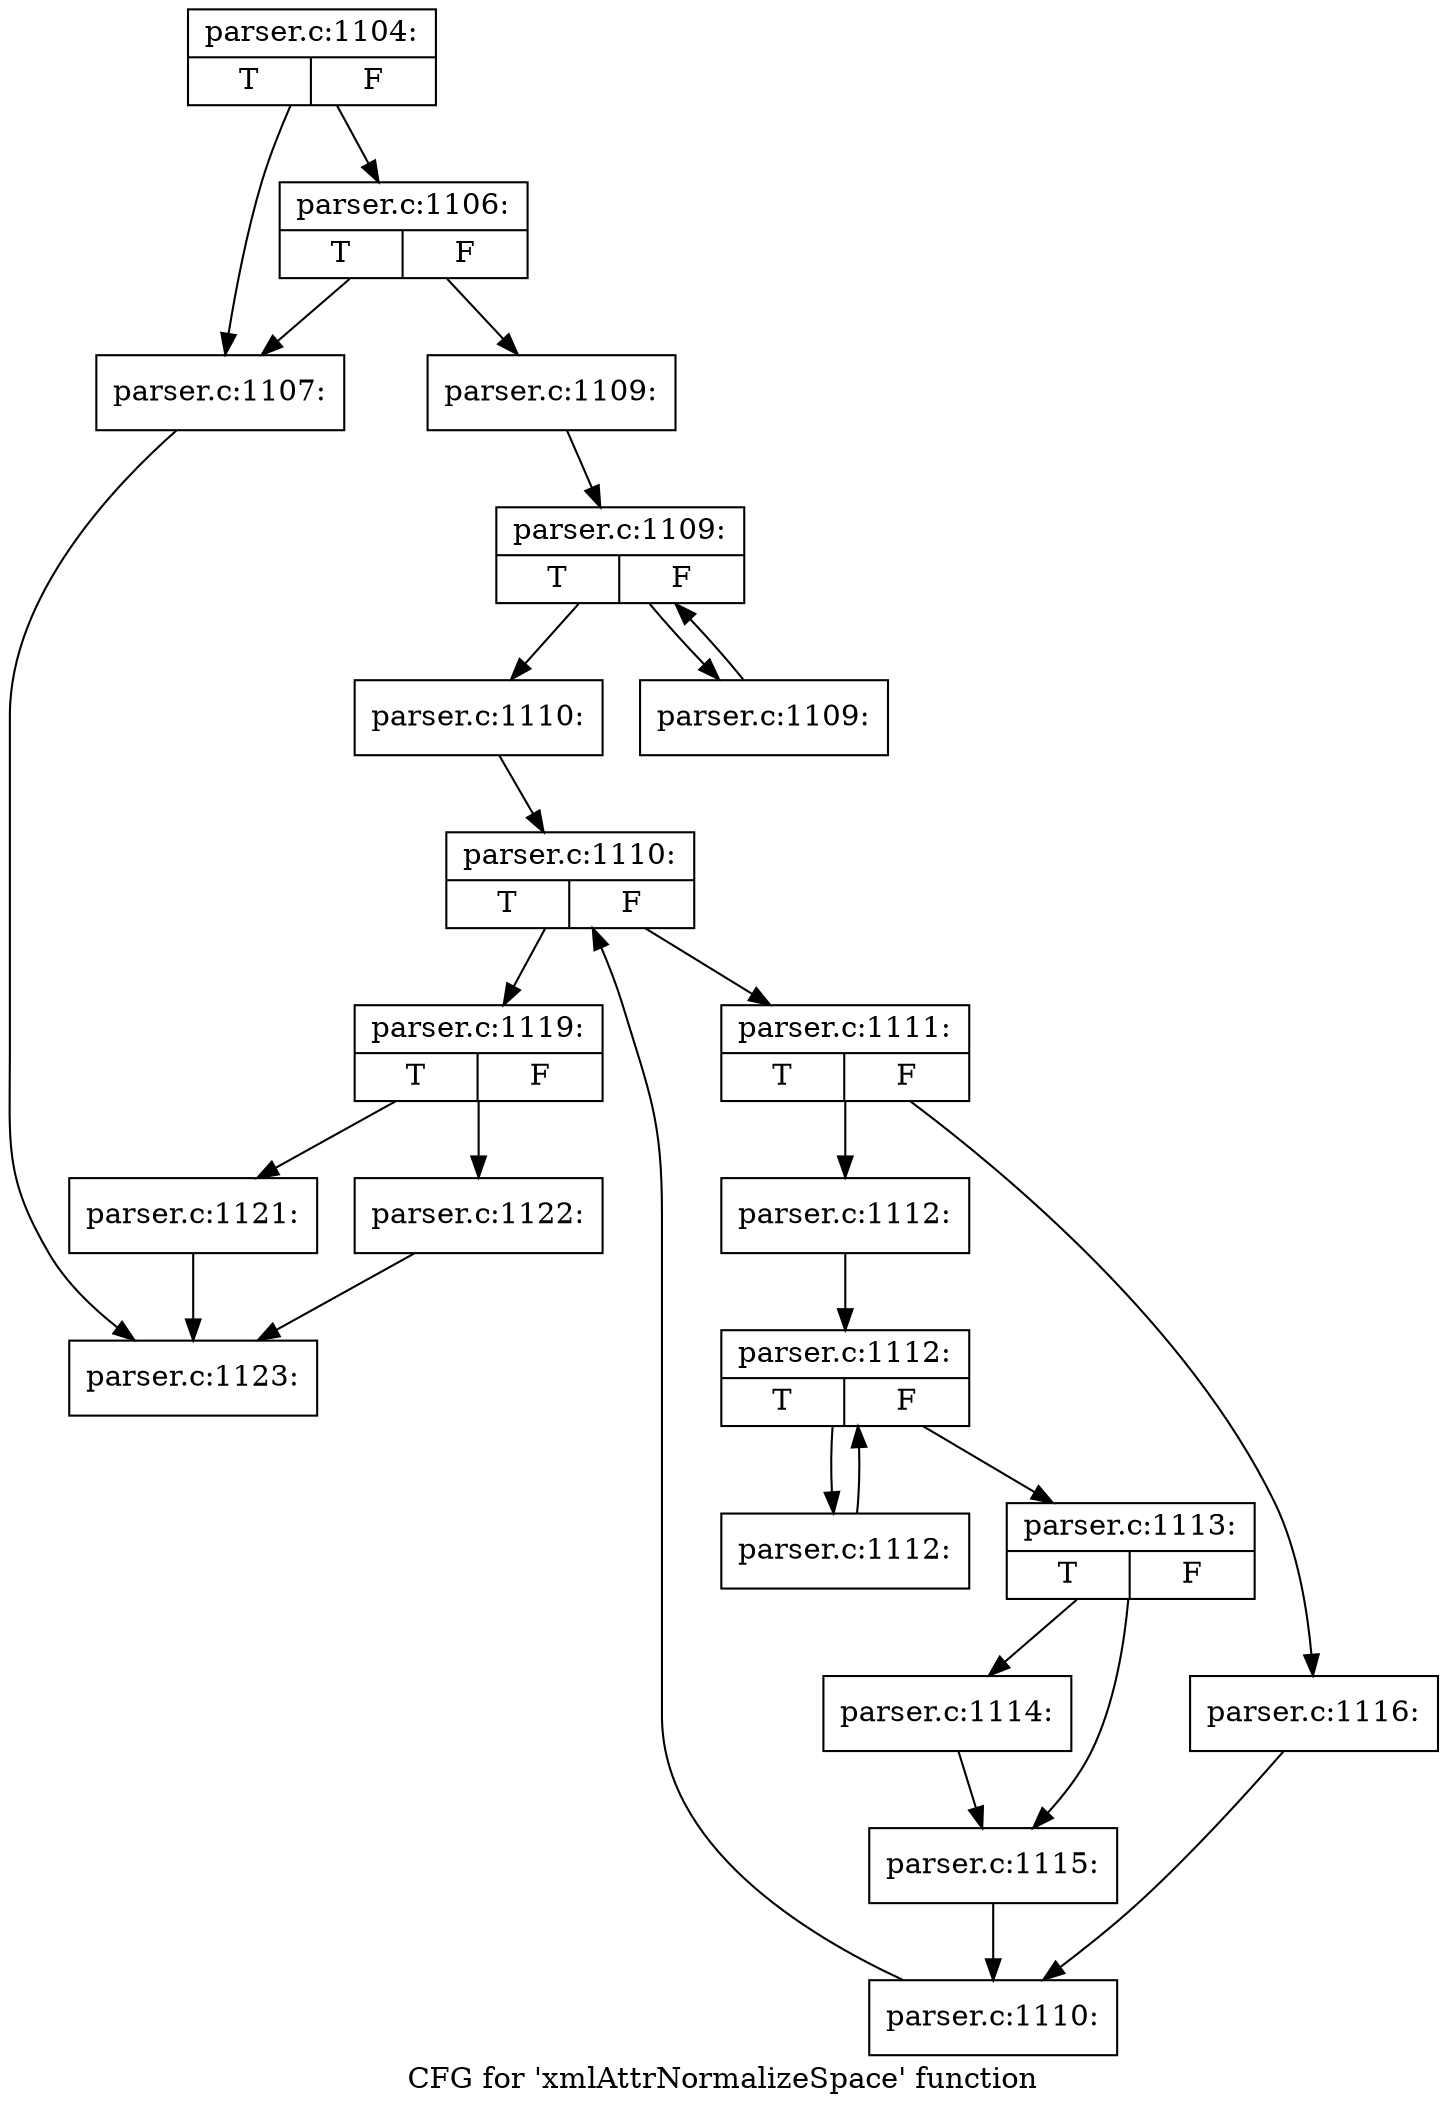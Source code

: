 digraph "CFG for 'xmlAttrNormalizeSpace' function" {
	label="CFG for 'xmlAttrNormalizeSpace' function";

	Node0x60b98e0 [shape=record,label="{parser.c:1104:|{<s0>T|<s1>F}}"];
	Node0x60b98e0 -> Node0x60ba1d0;
	Node0x60b98e0 -> Node0x60ba270;
	Node0x60ba270 [shape=record,label="{parser.c:1106:|{<s0>T|<s1>F}}"];
	Node0x60ba270 -> Node0x60ba1d0;
	Node0x60ba270 -> Node0x60ba220;
	Node0x60ba1d0 [shape=record,label="{parser.c:1107:}"];
	Node0x60ba1d0 -> Node0x60b0950;
	Node0x60ba220 [shape=record,label="{parser.c:1109:}"];
	Node0x60ba220 -> Node0x60bb280;
	Node0x60bb280 [shape=record,label="{parser.c:1109:|{<s0>T|<s1>F}}"];
	Node0x60bb280 -> Node0x60bb6f0;
	Node0x60bb280 -> Node0x60bb460;
	Node0x60bb6f0 [shape=record,label="{parser.c:1109:}"];
	Node0x60bb6f0 -> Node0x60bb280;
	Node0x60bb460 [shape=record,label="{parser.c:1110:}"];
	Node0x60bb460 -> Node0x60bb920;
	Node0x60bb920 [shape=record,label="{parser.c:1110:|{<s0>T|<s1>F}}"];
	Node0x60bb920 -> Node0x60bbdd0;
	Node0x60bb920 -> Node0x60bbb40;
	Node0x60bbdd0 [shape=record,label="{parser.c:1111:|{<s0>T|<s1>F}}"];
	Node0x60bbdd0 -> Node0x60bbfc0;
	Node0x60bbdd0 -> Node0x60bc060;
	Node0x60bbfc0 [shape=record,label="{parser.c:1112:}"];
	Node0x60bbfc0 -> Node0x60bc3c0;
	Node0x60bc3c0 [shape=record,label="{parser.c:1112:|{<s0>T|<s1>F}}"];
	Node0x60bc3c0 -> Node0x60bc810;
	Node0x60bc3c0 -> Node0x60bc580;
	Node0x60bc810 [shape=record,label="{parser.c:1112:}"];
	Node0x60bc810 -> Node0x60bc3c0;
	Node0x60bc580 [shape=record,label="{parser.c:1113:|{<s0>T|<s1>F}}"];
	Node0x60bc580 -> Node0x60bcab0;
	Node0x60bc580 -> Node0x60bcb00;
	Node0x60bcab0 [shape=record,label="{parser.c:1114:}"];
	Node0x60bcab0 -> Node0x60bcb00;
	Node0x60bcb00 [shape=record,label="{parser.c:1115:}"];
	Node0x60bcb00 -> Node0x60bc010;
	Node0x60bc060 [shape=record,label="{parser.c:1116:}"];
	Node0x60bc060 -> Node0x60bc010;
	Node0x60bc010 [shape=record,label="{parser.c:1110:}"];
	Node0x60bc010 -> Node0x60bb920;
	Node0x60bbb40 [shape=record,label="{parser.c:1119:|{<s0>T|<s1>F}}"];
	Node0x60bbb40 -> Node0x60bdbb0;
	Node0x60bbb40 -> Node0x60bdc00;
	Node0x60bdbb0 [shape=record,label="{parser.c:1121:}"];
	Node0x60bdbb0 -> Node0x60b0950;
	Node0x60bdc00 [shape=record,label="{parser.c:1122:}"];
	Node0x60bdc00 -> Node0x60b0950;
	Node0x60b0950 [shape=record,label="{parser.c:1123:}"];
}
